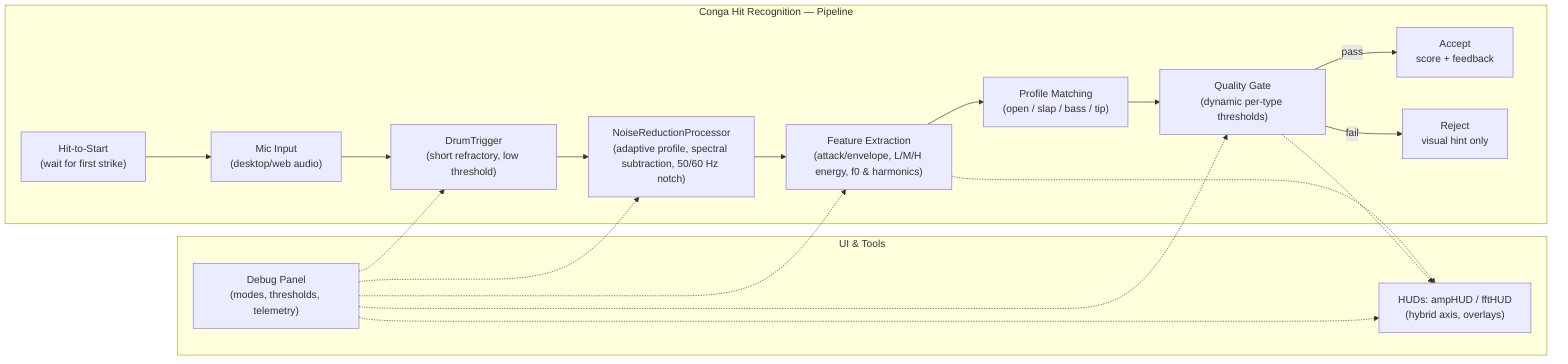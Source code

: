 %%{init:{
  "securityLevel":"loose",
  "flowchart":{"htmlLabels":true,"useMaxWidth":true,"nodeSpacing":90,"rankSpacing":120},
  "theme":"base",
  "themeVariables":{
    "fontFamily":"Inter, Arial, sans-serif",
    "fontSize":"22px",
    "fontWeight":700,

    /* 节点与子图全部白底、深灰边/字色 */
    "primaryColor":"#ffffff",
    "primaryTextColor":"#111827",
    "primaryBorderColor":"#9CA3AF",

    /* 子图(Cluster)背景与边框 */
    "clusterBkg":"#ffffff",
    "clusterBorder":"#9CA3AF",
    "clusterTextColor":"#111827"
  }
}}%%
flowchart LR
  subgraph Pipeline["Conga Hit Recognition — Pipeline"]
    HTS["Hit-to-Start<br/>(wait for first strike)"] --> MIC["Mic Input<br/>(desktop/web audio)"]
    MIC --> DT["DrumTrigger<br/>(short refractory, low threshold)"]
    DT --> NR["NoiseReductionProcessor<br/>(adaptive profile, spectral subtraction, 50/60 Hz notch)"]
    NR --> FE["Feature Extraction<br/>(attack/envelope, L/M/H energy, f0 & harmonics)"]
    FE --> PM["Profile Matching<br/>(open / slap / bass / tip)"]
    PM --> QG["Quality Gate<br/>(dynamic per-type thresholds)"]
    QG -->|pass| ACC["Accept<br/>score + feedback"]
    QG -->|fail| REJ["Reject<br/>visual hint only"]
  end

  subgraph UI["UI & Tools"]
    HUD["HUDs: ampHUD / fftHUD<br/>(hybrid axis, overlays)"]
    DBG["Debug Panel<br/>(modes, thresholds, telemetry)"]
  end

  FE -.-> HUD
  QG -.-> HUD
  DBG -.-> DT
  DBG -.-> NR
  DBG -.-> FE
  DBG -.-> QG
  DBG -.-> HUD